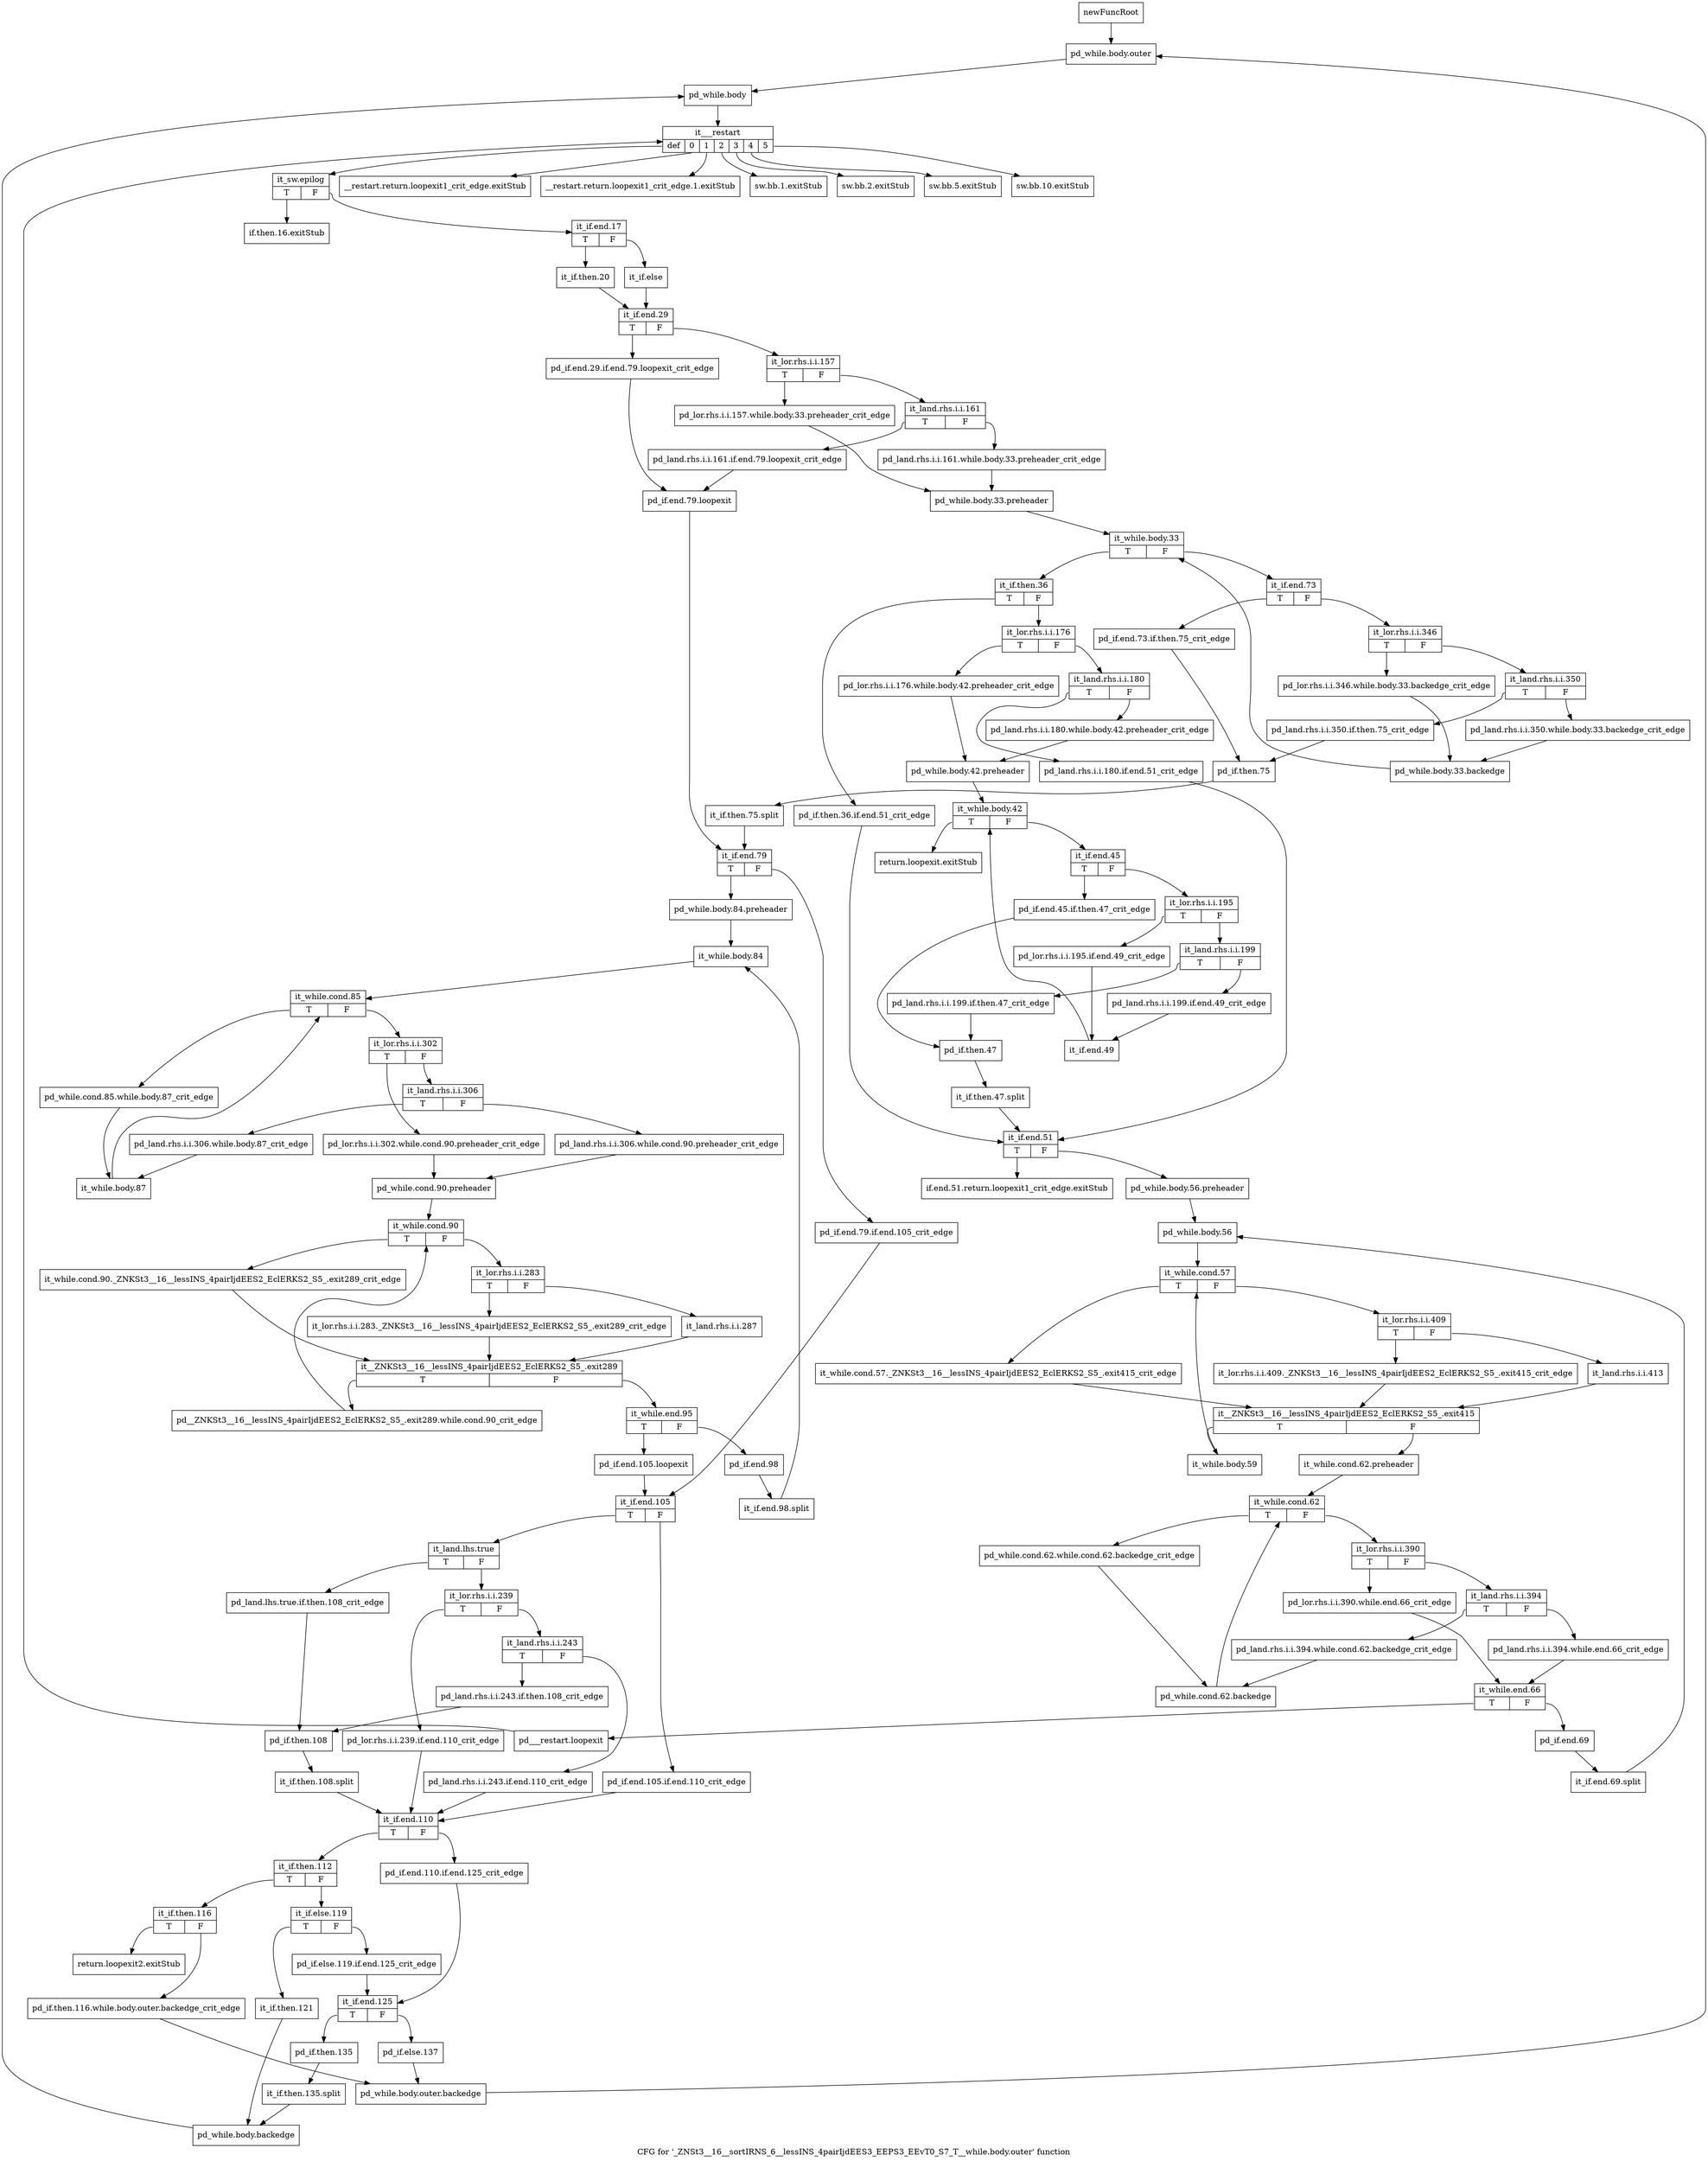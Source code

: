 digraph "CFG for '_ZNSt3__16__sortIRNS_6__lessINS_4pairIjdEES3_EEPS3_EEvT0_S7_T__while.body.outer' function" {
	label="CFG for '_ZNSt3__16__sortIRNS_6__lessINS_4pairIjdEES3_EEPS3_EEvT0_S7_T__while.body.outer' function";

	Node0x8f030c0 [shape=record,label="{newFuncRoot}"];
	Node0x8f030c0 -> Node0x8f03430;
	Node0x8f03110 [shape=record,label="{__restart.return.loopexit1_crit_edge.exitStub}"];
	Node0x8f03160 [shape=record,label="{__restart.return.loopexit1_crit_edge.1.exitStub}"];
	Node0x8f031b0 [shape=record,label="{sw.bb.1.exitStub}"];
	Node0x8f03200 [shape=record,label="{sw.bb.2.exitStub}"];
	Node0x8f03250 [shape=record,label="{sw.bb.5.exitStub}"];
	Node0x8f032a0 [shape=record,label="{sw.bb.10.exitStub}"];
	Node0x8f032f0 [shape=record,label="{if.then.16.exitStub}"];
	Node0x8f03340 [shape=record,label="{return.loopexit.exitStub}"];
	Node0x8f03390 [shape=record,label="{if.end.51.return.loopexit1_crit_edge.exitStub}"];
	Node0x8f033e0 [shape=record,label="{return.loopexit2.exitStub}"];
	Node0x8f03430 [shape=record,label="{pd_while.body.outer}"];
	Node0x8f03430 -> Node0x8f03480;
	Node0x8f03480 [shape=record,label="{pd_while.body}"];
	Node0x8f03480 -> Node0x8f034d0;
	Node0x8f034d0 [shape=record,label="{it___restart|{<s0>def|<s1>0|<s2>1|<s3>2|<s4>3|<s5>4|<s6>5}}"];
	Node0x8f034d0:s0 -> Node0x8f03520;
	Node0x8f034d0:s1 -> Node0x8f03110;
	Node0x8f034d0:s2 -> Node0x8f03160;
	Node0x8f034d0:s3 -> Node0x8f031b0;
	Node0x8f034d0:s4 -> Node0x8f03200;
	Node0x8f034d0:s5 -> Node0x8f03250;
	Node0x8f034d0:s6 -> Node0x8f032a0;
	Node0x8f03520 [shape=record,label="{it_sw.epilog|{<s0>T|<s1>F}}"];
	Node0x8f03520:s0 -> Node0x8f032f0;
	Node0x8f03520:s1 -> Node0x8f03570;
	Node0x8f03570 [shape=record,label="{it_if.end.17|{<s0>T|<s1>F}}"];
	Node0x8f03570:s0 -> Node0x8f03610;
	Node0x8f03570:s1 -> Node0x8f035c0;
	Node0x8f035c0 [shape=record,label="{it_if.else}"];
	Node0x8f035c0 -> Node0x8f03660;
	Node0x8f03610 [shape=record,label="{it_if.then.20}"];
	Node0x8f03610 -> Node0x8f03660;
	Node0x8f03660 [shape=record,label="{it_if.end.29|{<s0>T|<s1>F}}"];
	Node0x8f03660:s0 -> Node0x8f04830;
	Node0x8f03660:s1 -> Node0x8f036b0;
	Node0x8f036b0 [shape=record,label="{it_lor.rhs.i.i.157|{<s0>T|<s1>F}}"];
	Node0x8f036b0:s0 -> Node0x8f037f0;
	Node0x8f036b0:s1 -> Node0x8f03700;
	Node0x8f03700 [shape=record,label="{it_land.rhs.i.i.161|{<s0>T|<s1>F}}"];
	Node0x8f03700:s0 -> Node0x8f037a0;
	Node0x8f03700:s1 -> Node0x8f03750;
	Node0x8f03750 [shape=record,label="{pd_land.rhs.i.i.161.while.body.33.preheader_crit_edge}"];
	Node0x8f03750 -> Node0x8f03840;
	Node0x8f037a0 [shape=record,label="{pd_land.rhs.i.i.161.if.end.79.loopexit_crit_edge}"];
	Node0x8f037a0 -> Node0x8f04880;
	Node0x8f037f0 [shape=record,label="{pd_lor.rhs.i.i.157.while.body.33.preheader_crit_edge}"];
	Node0x8f037f0 -> Node0x8f03840;
	Node0x8f03840 [shape=record,label="{pd_while.body.33.preheader}"];
	Node0x8f03840 -> Node0x8f03890;
	Node0x8f03890 [shape=record,label="{it_while.body.33|{<s0>T|<s1>F}}"];
	Node0x8f03890:s0 -> Node0x8f03bb0;
	Node0x8f03890:s1 -> Node0x8f038e0;
	Node0x8f038e0 [shape=record,label="{it_if.end.73|{<s0>T|<s1>F}}"];
	Node0x8f038e0:s0 -> Node0x8f03b10;
	Node0x8f038e0:s1 -> Node0x8f03930;
	Node0x8f03930 [shape=record,label="{it_lor.rhs.i.i.346|{<s0>T|<s1>F}}"];
	Node0x8f03930:s0 -> Node0x8f03a70;
	Node0x8f03930:s1 -> Node0x8f03980;
	Node0x8f03980 [shape=record,label="{it_land.rhs.i.i.350|{<s0>T|<s1>F}}"];
	Node0x8f03980:s0 -> Node0x8f03a20;
	Node0x8f03980:s1 -> Node0x8f039d0;
	Node0x8f039d0 [shape=record,label="{pd_land.rhs.i.i.350.while.body.33.backedge_crit_edge}"];
	Node0x8f039d0 -> Node0x8f03ac0;
	Node0x8f03a20 [shape=record,label="{pd_land.rhs.i.i.350.if.then.75_crit_edge}"];
	Node0x8f03a20 -> Node0x8f03b60;
	Node0x8f03a70 [shape=record,label="{pd_lor.rhs.i.i.346.while.body.33.backedge_crit_edge}"];
	Node0x8f03a70 -> Node0x8f03ac0;
	Node0x8f03ac0 [shape=record,label="{pd_while.body.33.backedge}"];
	Node0x8f03ac0 -> Node0x8f03890;
	Node0x8f03b10 [shape=record,label="{pd_if.end.73.if.then.75_crit_edge}"];
	Node0x8f03b10 -> Node0x8f03b60;
	Node0x8f03b60 [shape=record,label="{pd_if.then.75}"];
	Node0x8f03b60 -> Node0xc5c93d0;
	Node0xc5c93d0 [shape=record,label="{it_if.then.75.split}"];
	Node0xc5c93d0 -> Node0x8f048d0;
	Node0x8f03bb0 [shape=record,label="{it_if.then.36|{<s0>T|<s1>F}}"];
	Node0x8f03bb0:s0 -> Node0x8f04100;
	Node0x8f03bb0:s1 -> Node0x8f03c00;
	Node0x8f03c00 [shape=record,label="{it_lor.rhs.i.i.176|{<s0>T|<s1>F}}"];
	Node0x8f03c00:s0 -> Node0x8f03d40;
	Node0x8f03c00:s1 -> Node0x8f03c50;
	Node0x8f03c50 [shape=record,label="{it_land.rhs.i.i.180|{<s0>T|<s1>F}}"];
	Node0x8f03c50:s0 -> Node0x8f03cf0;
	Node0x8f03c50:s1 -> Node0x8f03ca0;
	Node0x8f03ca0 [shape=record,label="{pd_land.rhs.i.i.180.while.body.42.preheader_crit_edge}"];
	Node0x8f03ca0 -> Node0x8f03d90;
	Node0x8f03cf0 [shape=record,label="{pd_land.rhs.i.i.180.if.end.51_crit_edge}"];
	Node0x8f03cf0 -> Node0x8f04150;
	Node0x8f03d40 [shape=record,label="{pd_lor.rhs.i.i.176.while.body.42.preheader_crit_edge}"];
	Node0x8f03d40 -> Node0x8f03d90;
	Node0x8f03d90 [shape=record,label="{pd_while.body.42.preheader}"];
	Node0x8f03d90 -> Node0x8f03de0;
	Node0x8f03de0 [shape=record,label="{it_while.body.42|{<s0>T|<s1>F}}"];
	Node0x8f03de0:s0 -> Node0x8f03340;
	Node0x8f03de0:s1 -> Node0x8f03e30;
	Node0x8f03e30 [shape=record,label="{it_if.end.45|{<s0>T|<s1>F}}"];
	Node0x8f03e30:s0 -> Node0x8f04060;
	Node0x8f03e30:s1 -> Node0x8f03e80;
	Node0x8f03e80 [shape=record,label="{it_lor.rhs.i.i.195|{<s0>T|<s1>F}}"];
	Node0x8f03e80:s0 -> Node0x8f03fc0;
	Node0x8f03e80:s1 -> Node0x8f03ed0;
	Node0x8f03ed0 [shape=record,label="{it_land.rhs.i.i.199|{<s0>T|<s1>F}}"];
	Node0x8f03ed0:s0 -> Node0x8f03f70;
	Node0x8f03ed0:s1 -> Node0x8f03f20;
	Node0x8f03f20 [shape=record,label="{pd_land.rhs.i.i.199.if.end.49_crit_edge}"];
	Node0x8f03f20 -> Node0x8f04010;
	Node0x8f03f70 [shape=record,label="{pd_land.rhs.i.i.199.if.then.47_crit_edge}"];
	Node0x8f03f70 -> Node0x8f040b0;
	Node0x8f03fc0 [shape=record,label="{pd_lor.rhs.i.i.195.if.end.49_crit_edge}"];
	Node0x8f03fc0 -> Node0x8f04010;
	Node0x8f04010 [shape=record,label="{it_if.end.49}"];
	Node0x8f04010 -> Node0x8f03de0;
	Node0x8f04060 [shape=record,label="{pd_if.end.45.if.then.47_crit_edge}"];
	Node0x8f04060 -> Node0x8f040b0;
	Node0x8f040b0 [shape=record,label="{pd_if.then.47}"];
	Node0x8f040b0 -> Node0xc5ca5e0;
	Node0xc5ca5e0 [shape=record,label="{it_if.then.47.split}"];
	Node0xc5ca5e0 -> Node0x8f04150;
	Node0x8f04100 [shape=record,label="{pd_if.then.36.if.end.51_crit_edge}"];
	Node0x8f04100 -> Node0x8f04150;
	Node0x8f04150 [shape=record,label="{it_if.end.51|{<s0>T|<s1>F}}"];
	Node0x8f04150:s0 -> Node0x8f03390;
	Node0x8f04150:s1 -> Node0x8f041a0;
	Node0x8f041a0 [shape=record,label="{pd_while.body.56.preheader}"];
	Node0x8f041a0 -> Node0x8f041f0;
	Node0x8f041f0 [shape=record,label="{pd_while.body.56}"];
	Node0x8f041f0 -> Node0x8f04240;
	Node0x8f04240 [shape=record,label="{it_while.cond.57|{<s0>T|<s1>F}}"];
	Node0x8f04240:s0 -> Node0x8f04380;
	Node0x8f04240:s1 -> Node0x8f04290;
	Node0x8f04290 [shape=record,label="{it_lor.rhs.i.i.409|{<s0>T|<s1>F}}"];
	Node0x8f04290:s0 -> Node0x8f04330;
	Node0x8f04290:s1 -> Node0x8f042e0;
	Node0x8f042e0 [shape=record,label="{it_land.rhs.i.i.413}"];
	Node0x8f042e0 -> Node0x8f043d0;
	Node0x8f04330 [shape=record,label="{it_lor.rhs.i.i.409._ZNKSt3__16__lessINS_4pairIjdEES2_EclERKS2_S5_.exit415_crit_edge}"];
	Node0x8f04330 -> Node0x8f043d0;
	Node0x8f04380 [shape=record,label="{it_while.cond.57._ZNKSt3__16__lessINS_4pairIjdEES2_EclERKS2_S5_.exit415_crit_edge}"];
	Node0x8f04380 -> Node0x8f043d0;
	Node0x8f043d0 [shape=record,label="{it__ZNKSt3__16__lessINS_4pairIjdEES2_EclERKS2_S5_.exit415|{<s0>T|<s1>F}}"];
	Node0x8f043d0:s0 -> Node0x8f047e0;
	Node0x8f043d0:s1 -> Node0x8f04420;
	Node0x8f04420 [shape=record,label="{it_while.cond.62.preheader}"];
	Node0x8f04420 -> Node0x8f04470;
	Node0x8f04470 [shape=record,label="{it_while.cond.62|{<s0>T|<s1>F}}"];
	Node0x8f04470:s0 -> Node0x8f04740;
	Node0x8f04470:s1 -> Node0x8f044c0;
	Node0x8f044c0 [shape=record,label="{it_lor.rhs.i.i.390|{<s0>T|<s1>F}}"];
	Node0x8f044c0:s0 -> Node0x8f04600;
	Node0x8f044c0:s1 -> Node0x8f04510;
	Node0x8f04510 [shape=record,label="{it_land.rhs.i.i.394|{<s0>T|<s1>F}}"];
	Node0x8f04510:s0 -> Node0x8f045b0;
	Node0x8f04510:s1 -> Node0x8f04560;
	Node0x8f04560 [shape=record,label="{pd_land.rhs.i.i.394.while.end.66_crit_edge}"];
	Node0x8f04560 -> Node0x8f04650;
	Node0x8f045b0 [shape=record,label="{pd_land.rhs.i.i.394.while.cond.62.backedge_crit_edge}"];
	Node0x8f045b0 -> Node0x8f04790;
	Node0x8f04600 [shape=record,label="{pd_lor.rhs.i.i.390.while.end.66_crit_edge}"];
	Node0x8f04600 -> Node0x8f04650;
	Node0x8f04650 [shape=record,label="{it_while.end.66|{<s0>T|<s1>F}}"];
	Node0x8f04650:s0 -> Node0x8f046f0;
	Node0x8f04650:s1 -> Node0x8f046a0;
	Node0x8f046a0 [shape=record,label="{pd_if.end.69}"];
	Node0x8f046a0 -> Node0xc5ca860;
	Node0xc5ca860 [shape=record,label="{it_if.end.69.split}"];
	Node0xc5ca860 -> Node0x8f041f0;
	Node0x8f046f0 [shape=record,label="{pd___restart.loopexit}"];
	Node0x8f046f0 -> Node0x8f034d0;
	Node0x8f04740 [shape=record,label="{pd_while.cond.62.while.cond.62.backedge_crit_edge}"];
	Node0x8f04740 -> Node0x8f04790;
	Node0x8f04790 [shape=record,label="{pd_while.cond.62.backedge}"];
	Node0x8f04790 -> Node0x8f04470;
	Node0x8f047e0 [shape=record,label="{it_while.body.59}"];
	Node0x8f047e0 -> Node0x8f04240;
	Node0x8f04830 [shape=record,label="{pd_if.end.29.if.end.79.loopexit_crit_edge}"];
	Node0x8f04830 -> Node0x8f04880;
	Node0x8f04880 [shape=record,label="{pd_if.end.79.loopexit}"];
	Node0x8f04880 -> Node0x8f048d0;
	Node0x8f048d0 [shape=record,label="{it_if.end.79|{<s0>T|<s1>F}}"];
	Node0x8f048d0:s0 -> Node0x8f04970;
	Node0x8f048d0:s1 -> Node0x8f04920;
	Node0x8f04920 [shape=record,label="{pd_if.end.79.if.end.105_crit_edge}"];
	Node0x8f04920 -> Node0x8f04f10;
	Node0x8f04970 [shape=record,label="{pd_while.body.84.preheader}"];
	Node0x8f04970 -> Node0x8f049c0;
	Node0x8f049c0 [shape=record,label="{it_while.body.84}"];
	Node0x8f049c0 -> Node0x8f04a10;
	Node0x8f04a10 [shape=record,label="{it_while.cond.85|{<s0>T|<s1>F}}"];
	Node0x8f04a10:s0 -> Node0x8f05690;
	Node0x8f04a10:s1 -> Node0x8f04a60;
	Node0x8f04a60 [shape=record,label="{it_lor.rhs.i.i.302|{<s0>T|<s1>F}}"];
	Node0x8f04a60:s0 -> Node0x8f04ba0;
	Node0x8f04a60:s1 -> Node0x8f04ab0;
	Node0x8f04ab0 [shape=record,label="{it_land.rhs.i.i.306|{<s0>T|<s1>F}}"];
	Node0x8f04ab0:s0 -> Node0x8f04b50;
	Node0x8f04ab0:s1 -> Node0x8f04b00;
	Node0x8f04b00 [shape=record,label="{pd_land.rhs.i.i.306.while.cond.90.preheader_crit_edge}"];
	Node0x8f04b00 -> Node0x8f04bf0;
	Node0x8f04b50 [shape=record,label="{pd_land.rhs.i.i.306.while.body.87_crit_edge}"];
	Node0x8f04b50 -> Node0x8f056e0;
	Node0x8f04ba0 [shape=record,label="{pd_lor.rhs.i.i.302.while.cond.90.preheader_crit_edge}"];
	Node0x8f04ba0 -> Node0x8f04bf0;
	Node0x8f04bf0 [shape=record,label="{pd_while.cond.90.preheader}"];
	Node0x8f04bf0 -> Node0x8f04c40;
	Node0x8f04c40 [shape=record,label="{it_while.cond.90|{<s0>T|<s1>F}}"];
	Node0x8f04c40:s0 -> Node0x8f04d80;
	Node0x8f04c40:s1 -> Node0x8f04c90;
	Node0x8f04c90 [shape=record,label="{it_lor.rhs.i.i.283|{<s0>T|<s1>F}}"];
	Node0x8f04c90:s0 -> Node0x8f04d30;
	Node0x8f04c90:s1 -> Node0x8f04ce0;
	Node0x8f04ce0 [shape=record,label="{it_land.rhs.i.i.287}"];
	Node0x8f04ce0 -> Node0x8f04dd0;
	Node0x8f04d30 [shape=record,label="{it_lor.rhs.i.i.283._ZNKSt3__16__lessINS_4pairIjdEES2_EclERKS2_S5_.exit289_crit_edge}"];
	Node0x8f04d30 -> Node0x8f04dd0;
	Node0x8f04d80 [shape=record,label="{it_while.cond.90._ZNKSt3__16__lessINS_4pairIjdEES2_EclERKS2_S5_.exit289_crit_edge}"];
	Node0x8f04d80 -> Node0x8f04dd0;
	Node0x8f04dd0 [shape=record,label="{it__ZNKSt3__16__lessINS_4pairIjdEES2_EclERKS2_S5_.exit289|{<s0>T|<s1>F}}"];
	Node0x8f04dd0:s0 -> Node0x8f05640;
	Node0x8f04dd0:s1 -> Node0x8f04e20;
	Node0x8f04e20 [shape=record,label="{it_while.end.95|{<s0>T|<s1>F}}"];
	Node0x8f04e20:s0 -> Node0x8f04ec0;
	Node0x8f04e20:s1 -> Node0x8f04e70;
	Node0x8f04e70 [shape=record,label="{pd_if.end.98}"];
	Node0x8f04e70 -> Node0xc5ca8e0;
	Node0xc5ca8e0 [shape=record,label="{it_if.end.98.split}"];
	Node0xc5ca8e0 -> Node0x8f049c0;
	Node0x8f04ec0 [shape=record,label="{pd_if.end.105.loopexit}"];
	Node0x8f04ec0 -> Node0x8f04f10;
	Node0x8f04f10 [shape=record,label="{it_if.end.105|{<s0>T|<s1>F}}"];
	Node0x8f04f10:s0 -> Node0x8f04fb0;
	Node0x8f04f10:s1 -> Node0x8f04f60;
	Node0x8f04f60 [shape=record,label="{pd_if.end.105.if.end.110_crit_edge}"];
	Node0x8f04f60 -> Node0x8f05230;
	Node0x8f04fb0 [shape=record,label="{it_land.lhs.true|{<s0>T|<s1>F}}"];
	Node0x8f04fb0:s0 -> Node0x8f05190;
	Node0x8f04fb0:s1 -> Node0x8f05000;
	Node0x8f05000 [shape=record,label="{it_lor.rhs.i.i.239|{<s0>T|<s1>F}}"];
	Node0x8f05000:s0 -> Node0x8f05140;
	Node0x8f05000:s1 -> Node0x8f05050;
	Node0x8f05050 [shape=record,label="{it_land.rhs.i.i.243|{<s0>T|<s1>F}}"];
	Node0x8f05050:s0 -> Node0x8f050f0;
	Node0x8f05050:s1 -> Node0x8f050a0;
	Node0x8f050a0 [shape=record,label="{pd_land.rhs.i.i.243.if.end.110_crit_edge}"];
	Node0x8f050a0 -> Node0x8f05230;
	Node0x8f050f0 [shape=record,label="{pd_land.rhs.i.i.243.if.then.108_crit_edge}"];
	Node0x8f050f0 -> Node0x8f051e0;
	Node0x8f05140 [shape=record,label="{pd_lor.rhs.i.i.239.if.end.110_crit_edge}"];
	Node0x8f05140 -> Node0x8f05230;
	Node0x8f05190 [shape=record,label="{pd_land.lhs.true.if.then.108_crit_edge}"];
	Node0x8f05190 -> Node0x8f051e0;
	Node0x8f051e0 [shape=record,label="{pd_if.then.108}"];
	Node0x8f051e0 -> Node0xc5cad80;
	Node0xc5cad80 [shape=record,label="{it_if.then.108.split}"];
	Node0xc5cad80 -> Node0x8f05230;
	Node0x8f05230 [shape=record,label="{it_if.end.110|{<s0>T|<s1>F}}"];
	Node0x8f05230:s0 -> Node0x8f052d0;
	Node0x8f05230:s1 -> Node0x8f05280;
	Node0x8f05280 [shape=record,label="{pd_if.end.110.if.end.125_crit_edge}"];
	Node0x8f05280 -> Node0x8f053c0;
	Node0x8f052d0 [shape=record,label="{it_if.then.112|{<s0>T|<s1>F}}"];
	Node0x8f052d0:s0 -> Node0x8f05550;
	Node0x8f052d0:s1 -> Node0x8f05320;
	Node0x8f05320 [shape=record,label="{it_if.else.119|{<s0>T|<s1>F}}"];
	Node0x8f05320:s0 -> Node0x8f054b0;
	Node0x8f05320:s1 -> Node0x8f05370;
	Node0x8f05370 [shape=record,label="{pd_if.else.119.if.end.125_crit_edge}"];
	Node0x8f05370 -> Node0x8f053c0;
	Node0x8f053c0 [shape=record,label="{it_if.end.125|{<s0>T|<s1>F}}"];
	Node0x8f053c0:s0 -> Node0x8f05460;
	Node0x8f053c0:s1 -> Node0x8f05410;
	Node0x8f05410 [shape=record,label="{pd_if.else.137}"];
	Node0x8f05410 -> Node0x8f055f0;
	Node0x8f05460 [shape=record,label="{pd_if.then.135}"];
	Node0x8f05460 -> Node0xc5cb020;
	Node0xc5cb020 [shape=record,label="{it_if.then.135.split}"];
	Node0xc5cb020 -> Node0x8f05500;
	Node0x8f054b0 [shape=record,label="{it_if.then.121}"];
	Node0x8f054b0 -> Node0x8f05500;
	Node0x8f05500 [shape=record,label="{pd_while.body.backedge}"];
	Node0x8f05500 -> Node0x8f03480;
	Node0x8f05550 [shape=record,label="{it_if.then.116|{<s0>T|<s1>F}}"];
	Node0x8f05550:s0 -> Node0x8f033e0;
	Node0x8f05550:s1 -> Node0x8f055a0;
	Node0x8f055a0 [shape=record,label="{pd_if.then.116.while.body.outer.backedge_crit_edge}"];
	Node0x8f055a0 -> Node0x8f055f0;
	Node0x8f055f0 [shape=record,label="{pd_while.body.outer.backedge}"];
	Node0x8f055f0 -> Node0x8f03430;
	Node0x8f05640 [shape=record,label="{pd__ZNKSt3__16__lessINS_4pairIjdEES2_EclERKS2_S5_.exit289.while.cond.90_crit_edge}"];
	Node0x8f05640 -> Node0x8f04c40;
	Node0x8f05690 [shape=record,label="{pd_while.cond.85.while.body.87_crit_edge}"];
	Node0x8f05690 -> Node0x8f056e0;
	Node0x8f056e0 [shape=record,label="{it_while.body.87}"];
	Node0x8f056e0 -> Node0x8f04a10;
}
